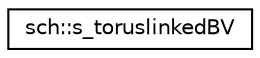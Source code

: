 digraph "Graphical Class Hierarchy"
{
  edge [fontname="Helvetica",fontsize="10",labelfontname="Helvetica",labelfontsize="10"];
  node [fontname="Helvetica",fontsize="10",shape=record];
  rankdir="LR";
  Node0 [label="sch::s_toruslinkedBV",height=0.2,width=0.4,color="black", fillcolor="white", style="filled",URL="$structsch_1_1s__toruslinkedBV.html",tooltip="Stores the IDs of the BV to which a torus is linked. "];
}
